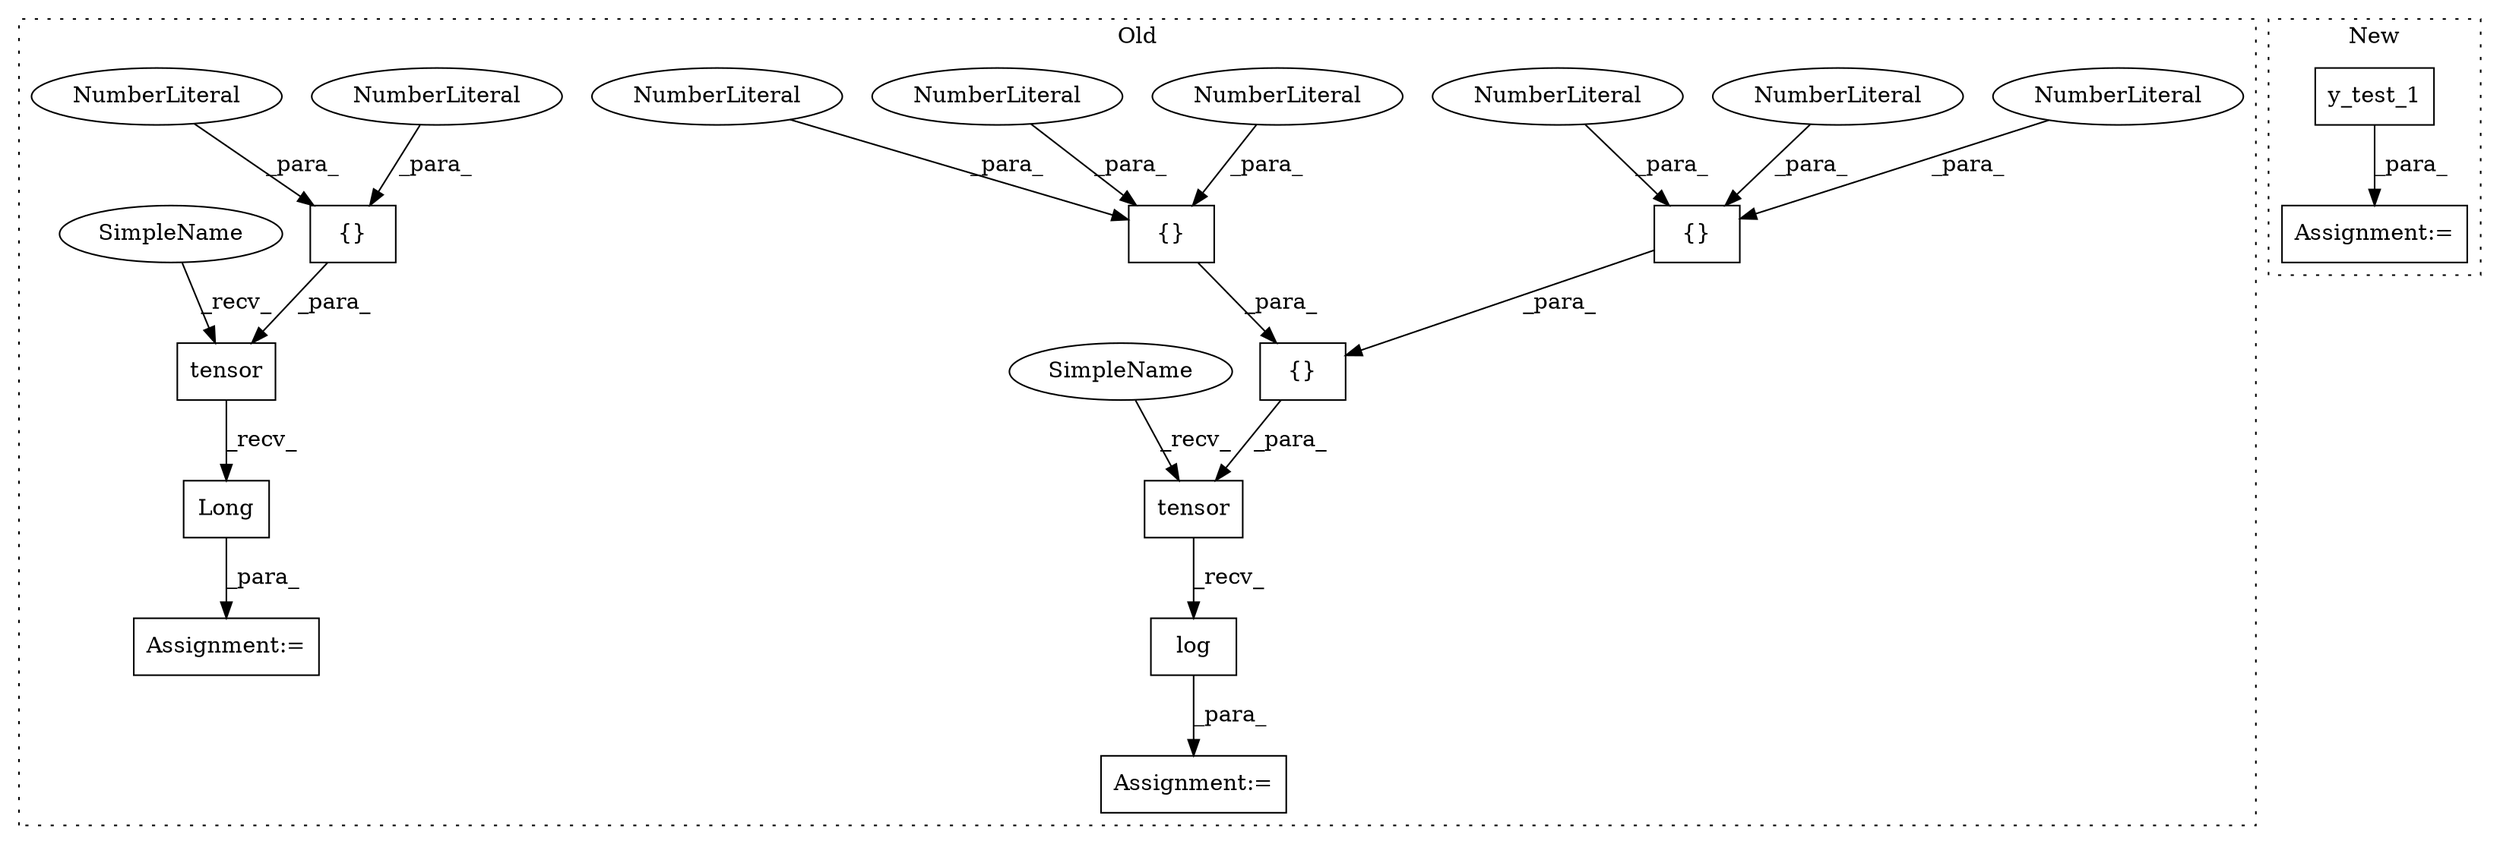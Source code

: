 digraph G {
subgraph cluster0 {
1 [label="{}" a="4" s="2872,2884" l="1,1" shape="box"];
3 [label="NumberLiteral" a="34" s="2873" l="3" shape="ellipse"];
4 [label="NumberLiteral" a="34" s="2881" l="3" shape="ellipse"];
5 [label="NumberLiteral" a="34" s="2877" l="3" shape="ellipse"];
6 [label="{}" a="4" s="2871,2899" l="1,1" shape="box"];
7 [label="log" a="32" s="2902" l="5" shape="box"];
8 [label="{}" a="4" s="2886,2898" l="1,1" shape="box"];
9 [label="NumberLiteral" a="34" s="2887" l="3" shape="ellipse"];
10 [label="NumberLiteral" a="34" s="2895" l="3" shape="ellipse"];
11 [label="NumberLiteral" a="34" s="2891" l="3" shape="ellipse"];
12 [label="tensor" a="32" s="2851,2900" l="7,1" shape="box"];
13 [label="tensor" a="32" s="2921,2942" l="7,1" shape="box"];
14 [label="{}" a="4" s="2937,2941" l="1,1" shape="box"];
15 [label="NumberLiteral" a="34" s="2940" l="1" shape="ellipse"];
16 [label="NumberLiteral" a="34" s="2938" l="1" shape="ellipse"];
17 [label="Assignment:=" a="7" s="2914" l="1" shape="box"];
18 [label="Assignment:=" a="7" s="2844" l="1" shape="box"];
19 [label="Long" a="32" s="2944" l="6" shape="box"];
21 [label="SimpleName" a="42" s="2845" l="5" shape="ellipse"];
22 [label="SimpleName" a="42" s="2915" l="5" shape="ellipse"];
label = "Old";
style="dotted";
}
subgraph cluster1 {
2 [label="y_test_1" a="32" s="3792" l="10" shape="box"];
20 [label="Assignment:=" a="7" s="3790" l="2" shape="box"];
label = "New";
style="dotted";
}
1 -> 6 [label="_para_"];
2 -> 20 [label="_para_"];
3 -> 1 [label="_para_"];
4 -> 1 [label="_para_"];
5 -> 1 [label="_para_"];
6 -> 12 [label="_para_"];
7 -> 18 [label="_para_"];
8 -> 6 [label="_para_"];
9 -> 8 [label="_para_"];
10 -> 8 [label="_para_"];
11 -> 8 [label="_para_"];
12 -> 7 [label="_recv_"];
13 -> 19 [label="_recv_"];
14 -> 13 [label="_para_"];
15 -> 14 [label="_para_"];
16 -> 14 [label="_para_"];
19 -> 17 [label="_para_"];
21 -> 12 [label="_recv_"];
22 -> 13 [label="_recv_"];
}